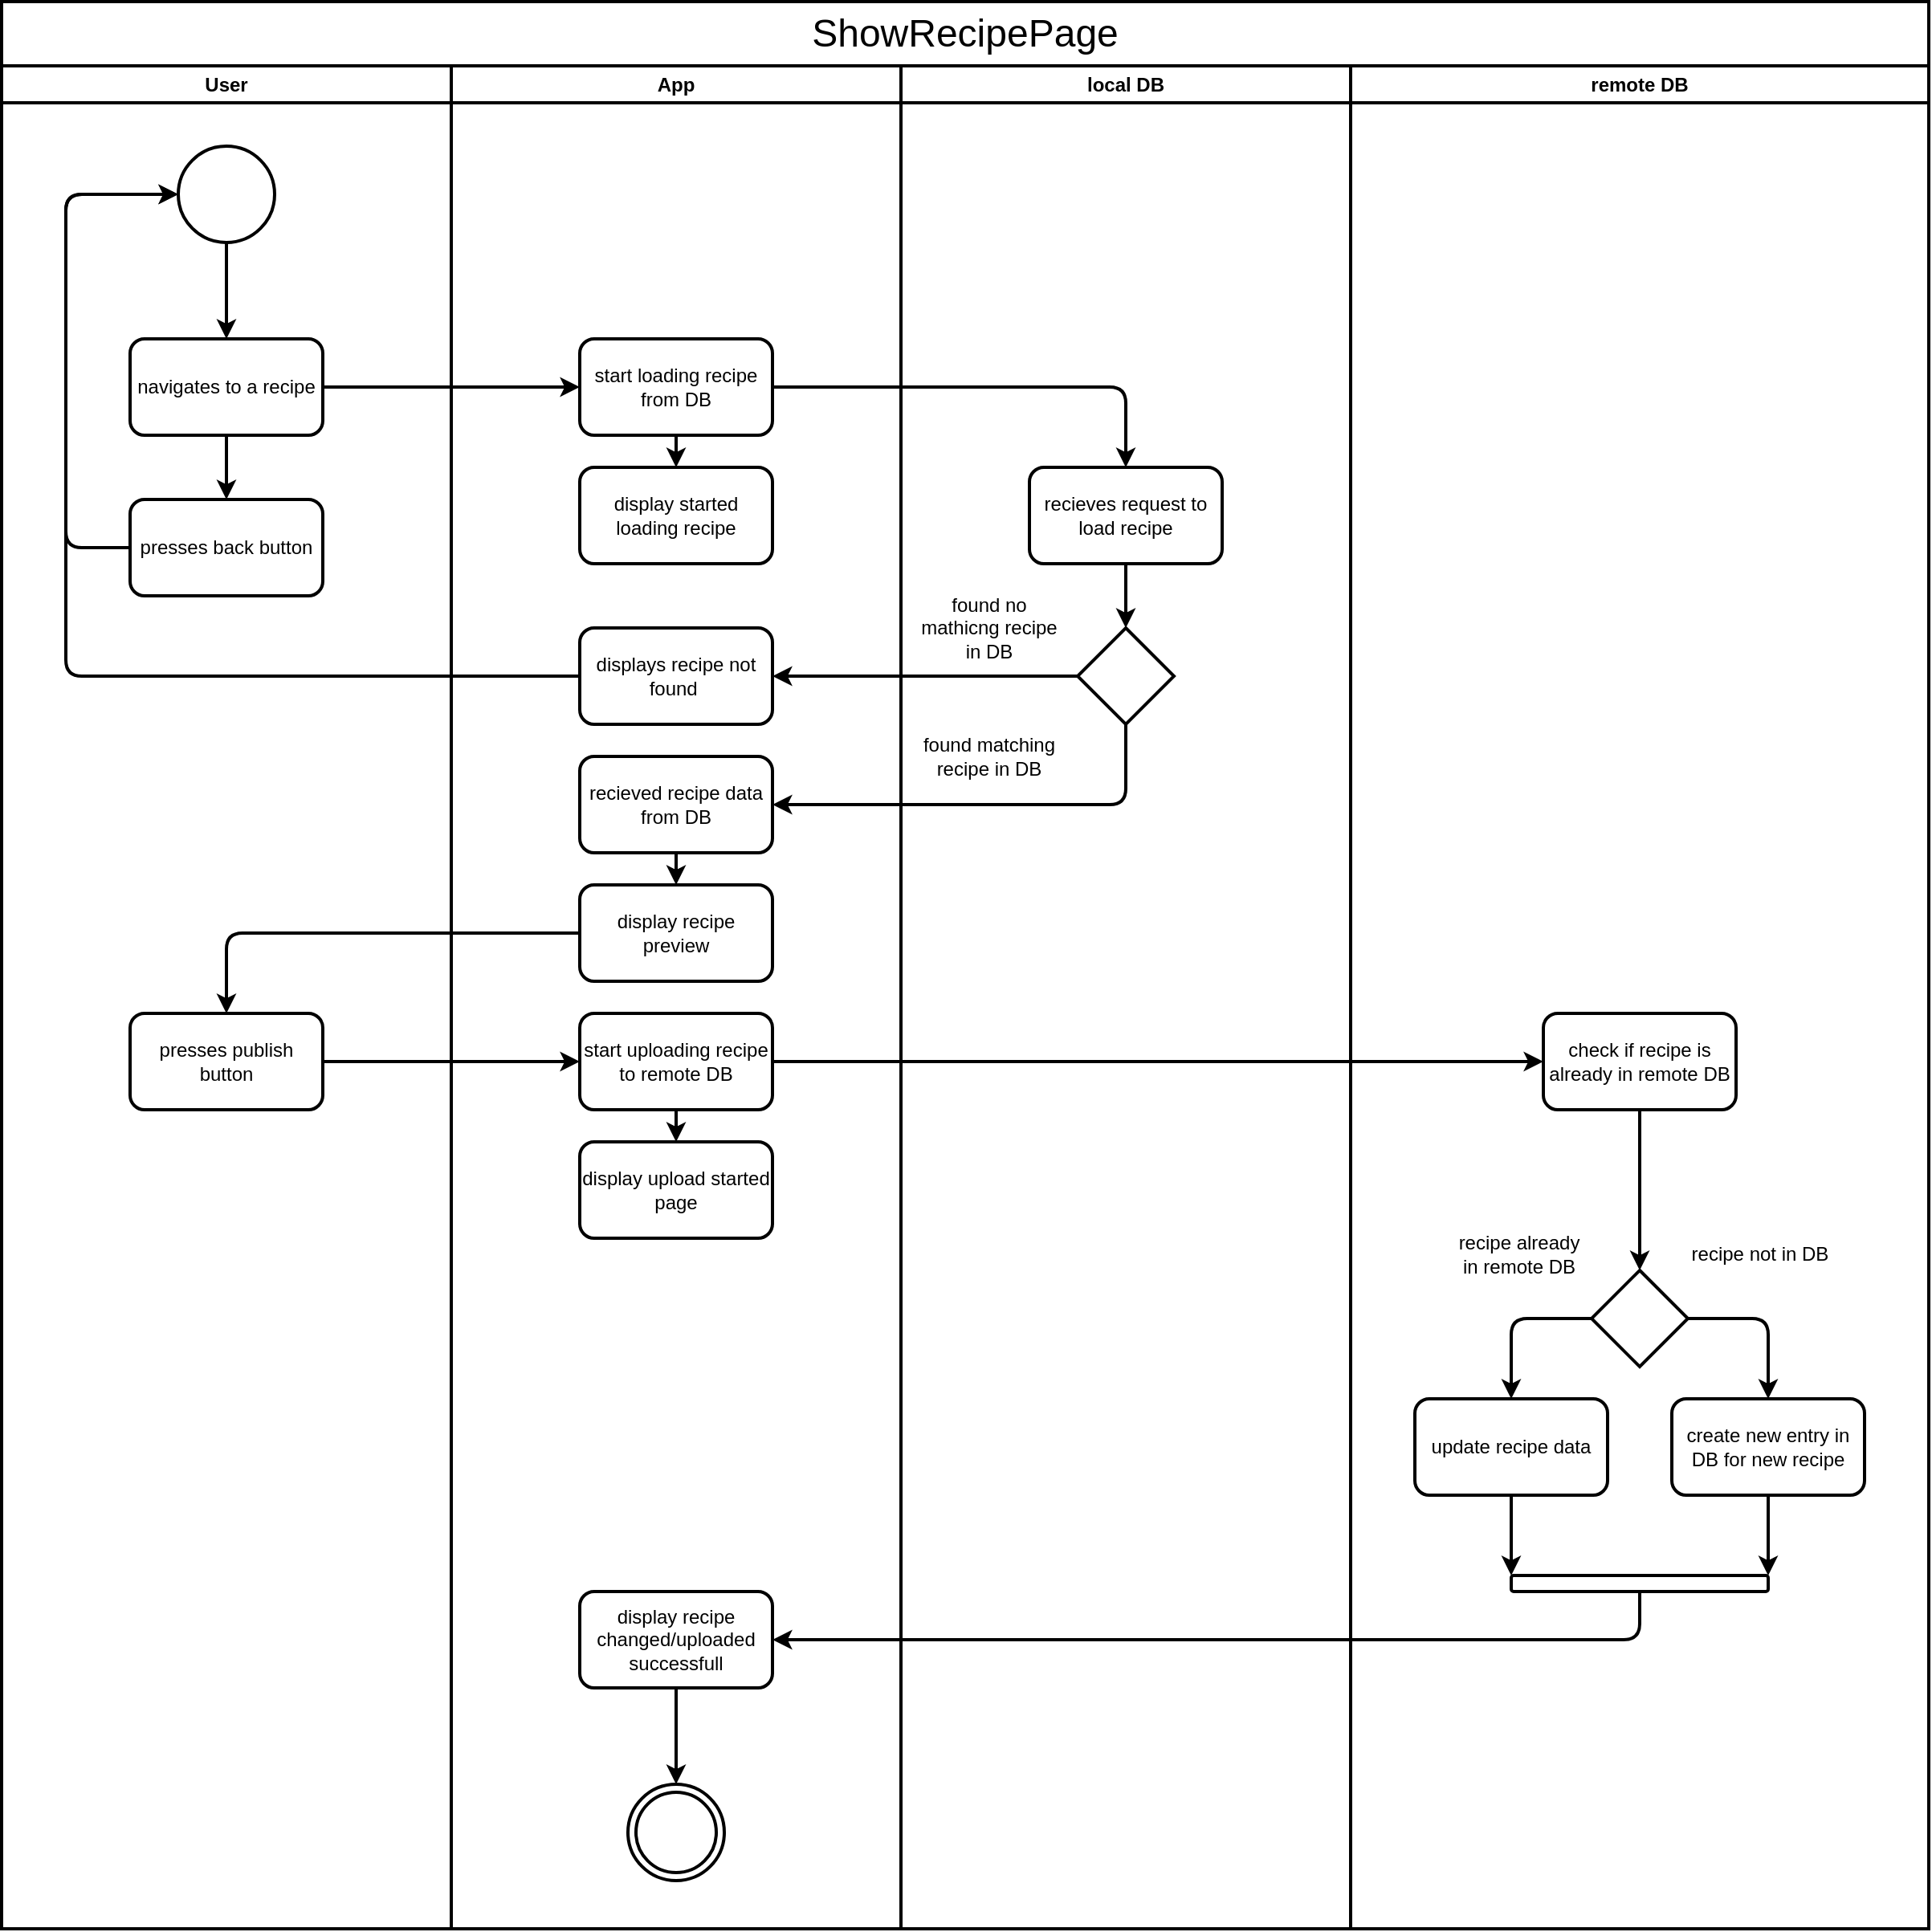 <mxfile>
    <diagram id="edpjgliIH8Q6PDpN4dhM" name="Page-1">
        <mxGraphModel dx="1781" dy="1001" grid="1" gridSize="10" guides="1" tooltips="1" connect="1" arrows="1" fold="1" page="1" pageScale="1" pageWidth="850" pageHeight="1100" math="0" shadow="0">
            <root>
                <mxCell id="0"/>
                <mxCell id="1" parent="0"/>
                <mxCell id="85" value="" style="rounded=0;whiteSpace=wrap;html=1;fillColor=#FFFFFF;strokeColor=#FFFFFF;fontColor=#000000;" vertex="1" parent="1">
                    <mxGeometry x="40" y="40" width="1200" height="1200" as="geometry"/>
                </mxCell>
                <mxCell id="23" value="User" style="swimlane;whiteSpace=wrap;html=1;strokeWidth=2;fillColor=#FFFFFF;strokeColor=#000000;fontColor=#000000;" parent="1" vertex="1">
                    <mxGeometry x="40" y="80" width="280" height="1160" as="geometry"/>
                </mxCell>
                <mxCell id="28" style="edgeStyle=none;html=1;entryX=0.5;entryY=0;entryDx=0;entryDy=0;strokeWidth=2;strokeColor=#000000;" parent="23" source="26" target="27" edge="1">
                    <mxGeometry relative="1" as="geometry"/>
                </mxCell>
                <mxCell id="26" value="" style="ellipse;whiteSpace=wrap;html=1;aspect=fixed;strokeWidth=2;fillColor=#FFFFFF;strokeColor=#000000;" parent="23" vertex="1">
                    <mxGeometry x="110" y="50" width="60" height="60" as="geometry"/>
                </mxCell>
                <mxCell id="49" style="edgeStyle=none;html=1;entryX=0.5;entryY=0;entryDx=0;entryDy=0;strokeWidth=2;strokeColor=#000000;" parent="23" source="27" target="47" edge="1">
                    <mxGeometry relative="1" as="geometry"/>
                </mxCell>
                <mxCell id="27" value="navigates to a recipe" style="rounded=1;whiteSpace=wrap;html=1;strokeWidth=2;strokeColor=#000000;fillColor=#FFFFFF;fontColor=#000000;" parent="23" vertex="1">
                    <mxGeometry x="80" y="170" width="120" height="60" as="geometry"/>
                </mxCell>
                <mxCell id="45" value="presses publish button" style="rounded=1;whiteSpace=wrap;html=1;strokeWidth=2;strokeColor=#000000;fillColor=#FFFFFF;fontColor=#000000;" parent="23" vertex="1">
                    <mxGeometry x="80" y="590" width="120" height="60" as="geometry"/>
                </mxCell>
                <mxCell id="48" style="edgeStyle=none;html=1;entryX=0;entryY=0.5;entryDx=0;entryDy=0;strokeWidth=2;strokeColor=#000000;" parent="23" source="47" target="26" edge="1">
                    <mxGeometry relative="1" as="geometry">
                        <Array as="points">
                            <mxPoint x="40" y="300"/>
                            <mxPoint x="40" y="80"/>
                        </Array>
                    </mxGeometry>
                </mxCell>
                <mxCell id="47" value="presses back button" style="rounded=1;whiteSpace=wrap;html=1;strokeWidth=2;strokeColor=#000000;fillColor=#FFFFFF;fontColor=#000000;" parent="23" vertex="1">
                    <mxGeometry x="80" y="270" width="120" height="60" as="geometry"/>
                </mxCell>
                <mxCell id="24" value="App" style="swimlane;whiteSpace=wrap;html=1;strokeWidth=2;strokeColor=#000000;fontColor=#000000;fillColor=#FFFFFF;" parent="1" vertex="1">
                    <mxGeometry x="320" y="80" width="280" height="1160" as="geometry"/>
                </mxCell>
                <mxCell id="84" style="edgeStyle=none;html=1;strokeWidth=2;fontSize=24;strokeColor=#000000;" parent="24" source="29" target="83" edge="1">
                    <mxGeometry relative="1" as="geometry"/>
                </mxCell>
                <mxCell id="29" value="start loading recipe from DB" style="rounded=1;whiteSpace=wrap;html=1;strokeWidth=2;strokeColor=#000000;fillColor=#FFFFFF;fontColor=#000000;" parent="24" vertex="1">
                    <mxGeometry x="80" y="170" width="120" height="60" as="geometry"/>
                </mxCell>
                <mxCell id="39" style="edgeStyle=none;html=1;entryX=0.5;entryY=0;entryDx=0;entryDy=0;strokeWidth=2;strokeColor=#000000;" parent="24" source="33" target="38" edge="1">
                    <mxGeometry relative="1" as="geometry"/>
                </mxCell>
                <mxCell id="33" value="recieved recipe data from DB" style="rounded=1;whiteSpace=wrap;html=1;strokeWidth=2;strokeColor=#000000;fillColor=#FFFFFF;fontColor=#000000;" parent="24" vertex="1">
                    <mxGeometry x="80" y="430" width="120" height="60" as="geometry"/>
                </mxCell>
                <mxCell id="38" value="display recipe preview" style="rounded=1;whiteSpace=wrap;html=1;strokeWidth=2;strokeColor=#000000;fillColor=#FFFFFF;fontColor=#000000;" parent="24" vertex="1">
                    <mxGeometry x="80" y="510" width="120" height="60" as="geometry"/>
                </mxCell>
                <mxCell id="40" value="displays recipe not found&amp;nbsp;" style="rounded=1;whiteSpace=wrap;html=1;strokeWidth=2;strokeColor=#000000;fillColor=#FFFFFF;fontColor=#000000;" parent="24" vertex="1">
                    <mxGeometry x="80" y="350" width="120" height="60" as="geometry"/>
                </mxCell>
                <mxCell id="59" style="edgeStyle=none;html=1;strokeWidth=2;strokeColor=#000000;" parent="24" source="56" target="58" edge="1">
                    <mxGeometry relative="1" as="geometry"/>
                </mxCell>
                <mxCell id="56" value="start uploading recipe to remote DB" style="rounded=1;whiteSpace=wrap;html=1;strokeWidth=2;strokeColor=#000000;fillColor=#FFFFFF;fontColor=#000000;" parent="24" vertex="1">
                    <mxGeometry x="80" y="590" width="120" height="60" as="geometry"/>
                </mxCell>
                <mxCell id="58" value="display upload started page" style="rounded=1;whiteSpace=wrap;html=1;strokeWidth=2;strokeColor=#000000;fillColor=#FFFFFF;fontColor=#000000;" parent="24" vertex="1">
                    <mxGeometry x="80" y="670" width="120" height="60" as="geometry"/>
                </mxCell>
                <mxCell id="81" style="edgeStyle=none;html=1;entryX=0.5;entryY=0;entryDx=0;entryDy=0;strokeWidth=2;strokeColor=#000000;" parent="24" source="74" target="79" edge="1">
                    <mxGeometry relative="1" as="geometry"/>
                </mxCell>
                <mxCell id="74" value="display recipe changed/uploaded successfull" style="rounded=1;whiteSpace=wrap;html=1;strokeWidth=2;strokeColor=#000000;fillColor=#FFFFFF;fontColor=#000000;" parent="24" vertex="1">
                    <mxGeometry x="80" y="950" width="120" height="60" as="geometry"/>
                </mxCell>
                <mxCell id="79" value="" style="ellipse;whiteSpace=wrap;html=1;aspect=fixed;strokeWidth=2;strokeColor=#000000;fillColor=#FFFFFF;" parent="24" vertex="1">
                    <mxGeometry x="110" y="1070" width="60" height="60" as="geometry"/>
                </mxCell>
                <mxCell id="80" value="" style="ellipse;whiteSpace=wrap;html=1;aspect=fixed;strokeWidth=2;strokeColor=#000000;fillColor=#FFFFFF;" parent="24" vertex="1">
                    <mxGeometry x="115" y="1075" width="50" height="50" as="geometry"/>
                </mxCell>
                <mxCell id="83" value="display started loading recipe" style="rounded=1;whiteSpace=wrap;html=1;strokeWidth=2;strokeColor=#000000;fillColor=#FFFFFF;fontColor=#000000;" parent="24" vertex="1">
                    <mxGeometry x="80" y="250" width="120" height="60" as="geometry"/>
                </mxCell>
                <mxCell id="25" value="local DB" style="swimlane;whiteSpace=wrap;html=1;strokeWidth=2;strokeColor=#000000;fontColor=#000000;fillColor=#FFFFFF;" parent="1" vertex="1">
                    <mxGeometry x="600" y="80" width="280" height="1160" as="geometry"/>
                </mxCell>
                <mxCell id="36" style="edgeStyle=none;html=1;entryX=0.5;entryY=0;entryDx=0;entryDy=0;strokeWidth=2;strokeColor=#000000;" parent="25" source="31" target="35" edge="1">
                    <mxGeometry relative="1" as="geometry"/>
                </mxCell>
                <mxCell id="31" value="recieves request to load recipe" style="rounded=1;whiteSpace=wrap;html=1;strokeWidth=2;strokeColor=#000000;fillColor=#FFFFFF;fontColor=#000000;" parent="25" vertex="1">
                    <mxGeometry x="80" y="250" width="120" height="60" as="geometry"/>
                </mxCell>
                <mxCell id="35" value="" style="rhombus;whiteSpace=wrap;html=1;strokeWidth=2;strokeColor=#000000;fillColor=#FFFFFF;fontColor=#000000;" parent="25" vertex="1">
                    <mxGeometry x="110" y="350" width="60" height="60" as="geometry"/>
                </mxCell>
                <mxCell id="43" value="found no mathicng recipe in DB" style="text;html=1;strokeColor=none;fillColor=none;align=center;verticalAlign=middle;whiteSpace=wrap;rounded=0;strokeWidth=2;fontColor=#000000;" parent="25" vertex="1">
                    <mxGeometry x="10" y="320" width="90" height="60" as="geometry"/>
                </mxCell>
                <mxCell id="44" value="found matching recipe in DB" style="text;html=1;strokeColor=none;fillColor=none;align=center;verticalAlign=middle;whiteSpace=wrap;rounded=0;strokeWidth=2;fontColor=#000000;" parent="25" vertex="1">
                    <mxGeometry x="10" y="400" width="90" height="60" as="geometry"/>
                </mxCell>
                <mxCell id="30" style="edgeStyle=none;html=1;strokeWidth=2;strokeColor=#000000;" parent="1" source="27" target="29" edge="1">
                    <mxGeometry relative="1" as="geometry"/>
                </mxCell>
                <mxCell id="32" style="edgeStyle=none;html=1;strokeWidth=2;strokeColor=#000000;" parent="1" source="29" target="31" edge="1">
                    <mxGeometry relative="1" as="geometry">
                        <Array as="points">
                            <mxPoint x="740" y="280"/>
                        </Array>
                    </mxGeometry>
                </mxCell>
                <mxCell id="37" style="edgeStyle=none;html=1;entryX=1;entryY=0.5;entryDx=0;entryDy=0;strokeWidth=2;strokeColor=#000000;" parent="1" source="35" target="33" edge="1">
                    <mxGeometry relative="1" as="geometry">
                        <Array as="points">
                            <mxPoint x="740" y="540"/>
                        </Array>
                    </mxGeometry>
                </mxCell>
                <mxCell id="41" style="edgeStyle=none;html=1;strokeWidth=2;strokeColor=#000000;" parent="1" source="35" target="40" edge="1">
                    <mxGeometry relative="1" as="geometry"/>
                </mxCell>
                <mxCell id="42" style="edgeStyle=none;html=1;entryX=0;entryY=0.5;entryDx=0;entryDy=0;strokeWidth=2;strokeColor=#000000;" parent="1" source="40" target="26" edge="1">
                    <mxGeometry relative="1" as="geometry">
                        <Array as="points">
                            <mxPoint x="80" y="460"/>
                            <mxPoint x="80" y="160"/>
                        </Array>
                    </mxGeometry>
                </mxCell>
                <mxCell id="46" style="edgeStyle=none;html=1;strokeWidth=2;strokeColor=#000000;" parent="1" source="38" target="45" edge="1">
                    <mxGeometry relative="1" as="geometry">
                        <Array as="points">
                            <mxPoint x="180" y="620"/>
                        </Array>
                    </mxGeometry>
                </mxCell>
                <mxCell id="50" value="remote DB" style="swimlane;whiteSpace=wrap;html=1;strokeWidth=2;strokeColor=#000000;fontColor=#000000;fillColor=#FFFFFF;" parent="1" vertex="1">
                    <mxGeometry x="880" y="80" width="360" height="1160" as="geometry"/>
                </mxCell>
                <mxCell id="63" style="edgeStyle=none;html=1;strokeWidth=2;strokeColor=#000000;" parent="50" source="61" target="62" edge="1">
                    <mxGeometry relative="1" as="geometry"/>
                </mxCell>
                <mxCell id="61" value="check if recipe is already in remote DB" style="rounded=1;whiteSpace=wrap;html=1;strokeWidth=2;strokeColor=#000000;fillColor=#FFFFFF;fontColor=#000000;" parent="50" vertex="1">
                    <mxGeometry x="120" y="590" width="120" height="60" as="geometry"/>
                </mxCell>
                <mxCell id="68" style="edgeStyle=none;html=1;entryX=0.5;entryY=0;entryDx=0;entryDy=0;strokeWidth=2;strokeColor=#000000;" parent="50" source="62" target="67" edge="1">
                    <mxGeometry relative="1" as="geometry">
                        <Array as="points">
                            <mxPoint x="260" y="780"/>
                        </Array>
                    </mxGeometry>
                </mxCell>
                <mxCell id="70" style="edgeStyle=none;html=1;exitX=0;exitY=0.5;exitDx=0;exitDy=0;entryX=0.5;entryY=0;entryDx=0;entryDy=0;strokeWidth=2;strokeColor=#000000;" parent="50" source="62" target="69" edge="1">
                    <mxGeometry relative="1" as="geometry">
                        <Array as="points">
                            <mxPoint x="100" y="780"/>
                        </Array>
                    </mxGeometry>
                </mxCell>
                <mxCell id="62" value="" style="rhombus;whiteSpace=wrap;html=1;strokeWidth=2;strokeColor=#000000;fillColor=#FFFFFF;fontColor=#000000;" parent="50" vertex="1">
                    <mxGeometry x="150" y="750" width="60" height="60" as="geometry"/>
                </mxCell>
                <mxCell id="64" value="recipe already in remote DB" style="text;html=1;strokeColor=none;fillColor=none;align=center;verticalAlign=middle;whiteSpace=wrap;rounded=0;strokeWidth=2;fontColor=#000000;" parent="50" vertex="1">
                    <mxGeometry x="60" y="710" width="90" height="60" as="geometry"/>
                </mxCell>
                <mxCell id="67" value="create new entry in DB for new recipe" style="rounded=1;whiteSpace=wrap;html=1;strokeWidth=2;strokeColor=#000000;fillColor=#FFFFFF;fontColor=#000000;" parent="50" vertex="1">
                    <mxGeometry x="200" y="830" width="120" height="60" as="geometry"/>
                </mxCell>
                <mxCell id="65" value="recipe not in DB" style="text;html=1;strokeColor=none;fillColor=none;align=center;verticalAlign=middle;whiteSpace=wrap;rounded=0;strokeWidth=2;fontColor=#000000;" parent="50" vertex="1">
                    <mxGeometry x="210" y="710" width="90" height="60" as="geometry"/>
                </mxCell>
                <mxCell id="69" value="update recipe data" style="rounded=1;whiteSpace=wrap;html=1;strokeWidth=2;strokeColor=#000000;fillColor=#FFFFFF;fontColor=#000000;" parent="50" vertex="1">
                    <mxGeometry x="40" y="830" width="120" height="60" as="geometry"/>
                </mxCell>
                <mxCell id="77" value="" style="rounded=1;whiteSpace=wrap;html=1;strokeWidth=2;strokeColor=#000000;fillColor=#FFFFFF;fontColor=#000000;" parent="50" vertex="1">
                    <mxGeometry x="100" y="940" width="160" height="10" as="geometry"/>
                </mxCell>
                <mxCell id="72" style="edgeStyle=none;html=1;strokeWidth=2;entryX=0;entryY=0;entryDx=0;entryDy=0;strokeColor=#000000;" parent="50" source="69" target="77" edge="1">
                    <mxGeometry relative="1" as="geometry">
                        <mxPoint x="100" y="940.0" as="targetPoint"/>
                    </mxGeometry>
                </mxCell>
                <mxCell id="73" style="edgeStyle=none;html=1;strokeWidth=2;entryX=1;entryY=0;entryDx=0;entryDy=0;strokeColor=#000000;" parent="50" source="67" target="77" edge="1">
                    <mxGeometry relative="1" as="geometry">
                        <mxPoint x="260" y="940.0" as="targetPoint"/>
                    </mxGeometry>
                </mxCell>
                <mxCell id="57" style="edgeStyle=none;html=1;strokeWidth=2;strokeColor=#000000;" parent="1" source="45" target="56" edge="1">
                    <mxGeometry relative="1" as="geometry"/>
                </mxCell>
                <mxCell id="60" style="edgeStyle=none;html=1;strokeWidth=2;entryX=0;entryY=0.5;entryDx=0;entryDy=0;strokeColor=#000000;" parent="1" source="56" target="61" edge="1">
                    <mxGeometry relative="1" as="geometry">
                        <mxPoint x="920" y="740" as="targetPoint"/>
                    </mxGeometry>
                </mxCell>
                <mxCell id="78" style="edgeStyle=none;html=1;entryX=1;entryY=0.5;entryDx=0;entryDy=0;strokeWidth=2;strokeColor=#000000;" parent="1" source="77" target="74" edge="1">
                    <mxGeometry relative="1" as="geometry">
                        <Array as="points">
                            <mxPoint x="1060" y="1060"/>
                        </Array>
                    </mxGeometry>
                </mxCell>
                <mxCell id="82" value="&lt;font style=&quot;font-size: 24px;&quot;&gt;ShowRecipePage&lt;/font&gt;" style="rounded=0;whiteSpace=wrap;html=1;strokeWidth=2;fillColor=#FFFFFF;strokeColor=#000000;fontColor=#000000;" parent="1" vertex="1">
                    <mxGeometry x="40" y="40" width="1200" height="40" as="geometry"/>
                </mxCell>
            </root>
        </mxGraphModel>
    </diagram>
</mxfile>